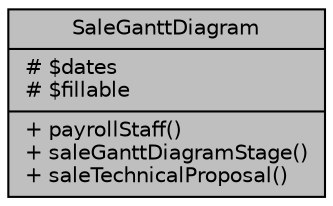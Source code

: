 digraph "SaleGanttDiagram"
{
 // LATEX_PDF_SIZE
  bgcolor="transparent";
  edge [fontname="Helvetica",fontsize="10",labelfontname="Helvetica",labelfontsize="10"];
  node [fontname="Helvetica",fontsize="10",shape=record];
  Node1 [label="{SaleGanttDiagram\n|# $dates\l# $fillable\l|+ payrollStaff()\l+ saleGanttDiagramStage()\l+ saleTechnicalProposal()\l}",height=0.2,width=0.4,color="black", fillcolor="grey75", style="filled", fontcolor="black",tooltip="[descripción detallada]"];
}
